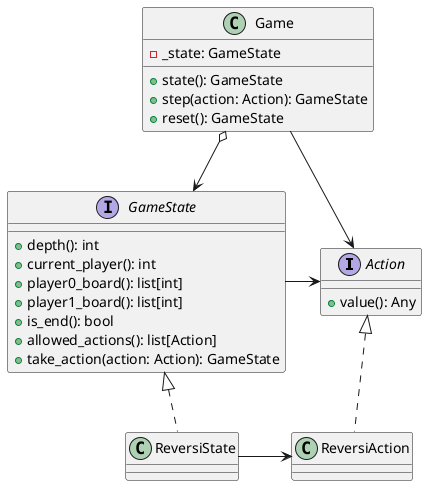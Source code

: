 ﻿@startuml alpha_zero

interface Action {
    + value(): Any
}

interface GameState {
    + depth(): int
    + current_player(): int
    + player0_board(): list[int]
    + player1_board(): list[int]
    + is_end(): bool
    + allowed_actions(): list[Action]
    + take_action(action: Action): GameState
}

class Game {
    - _state: GameState
    + state(): GameState
    + step(action: Action): GameState
    + reset(): GameState
}

Game o--> GameState
Game -> Action
GameState -> Action

GameState <|.. ReversiState
Action <|.. ReversiAction
ReversiState -> ReversiAction

@enduml